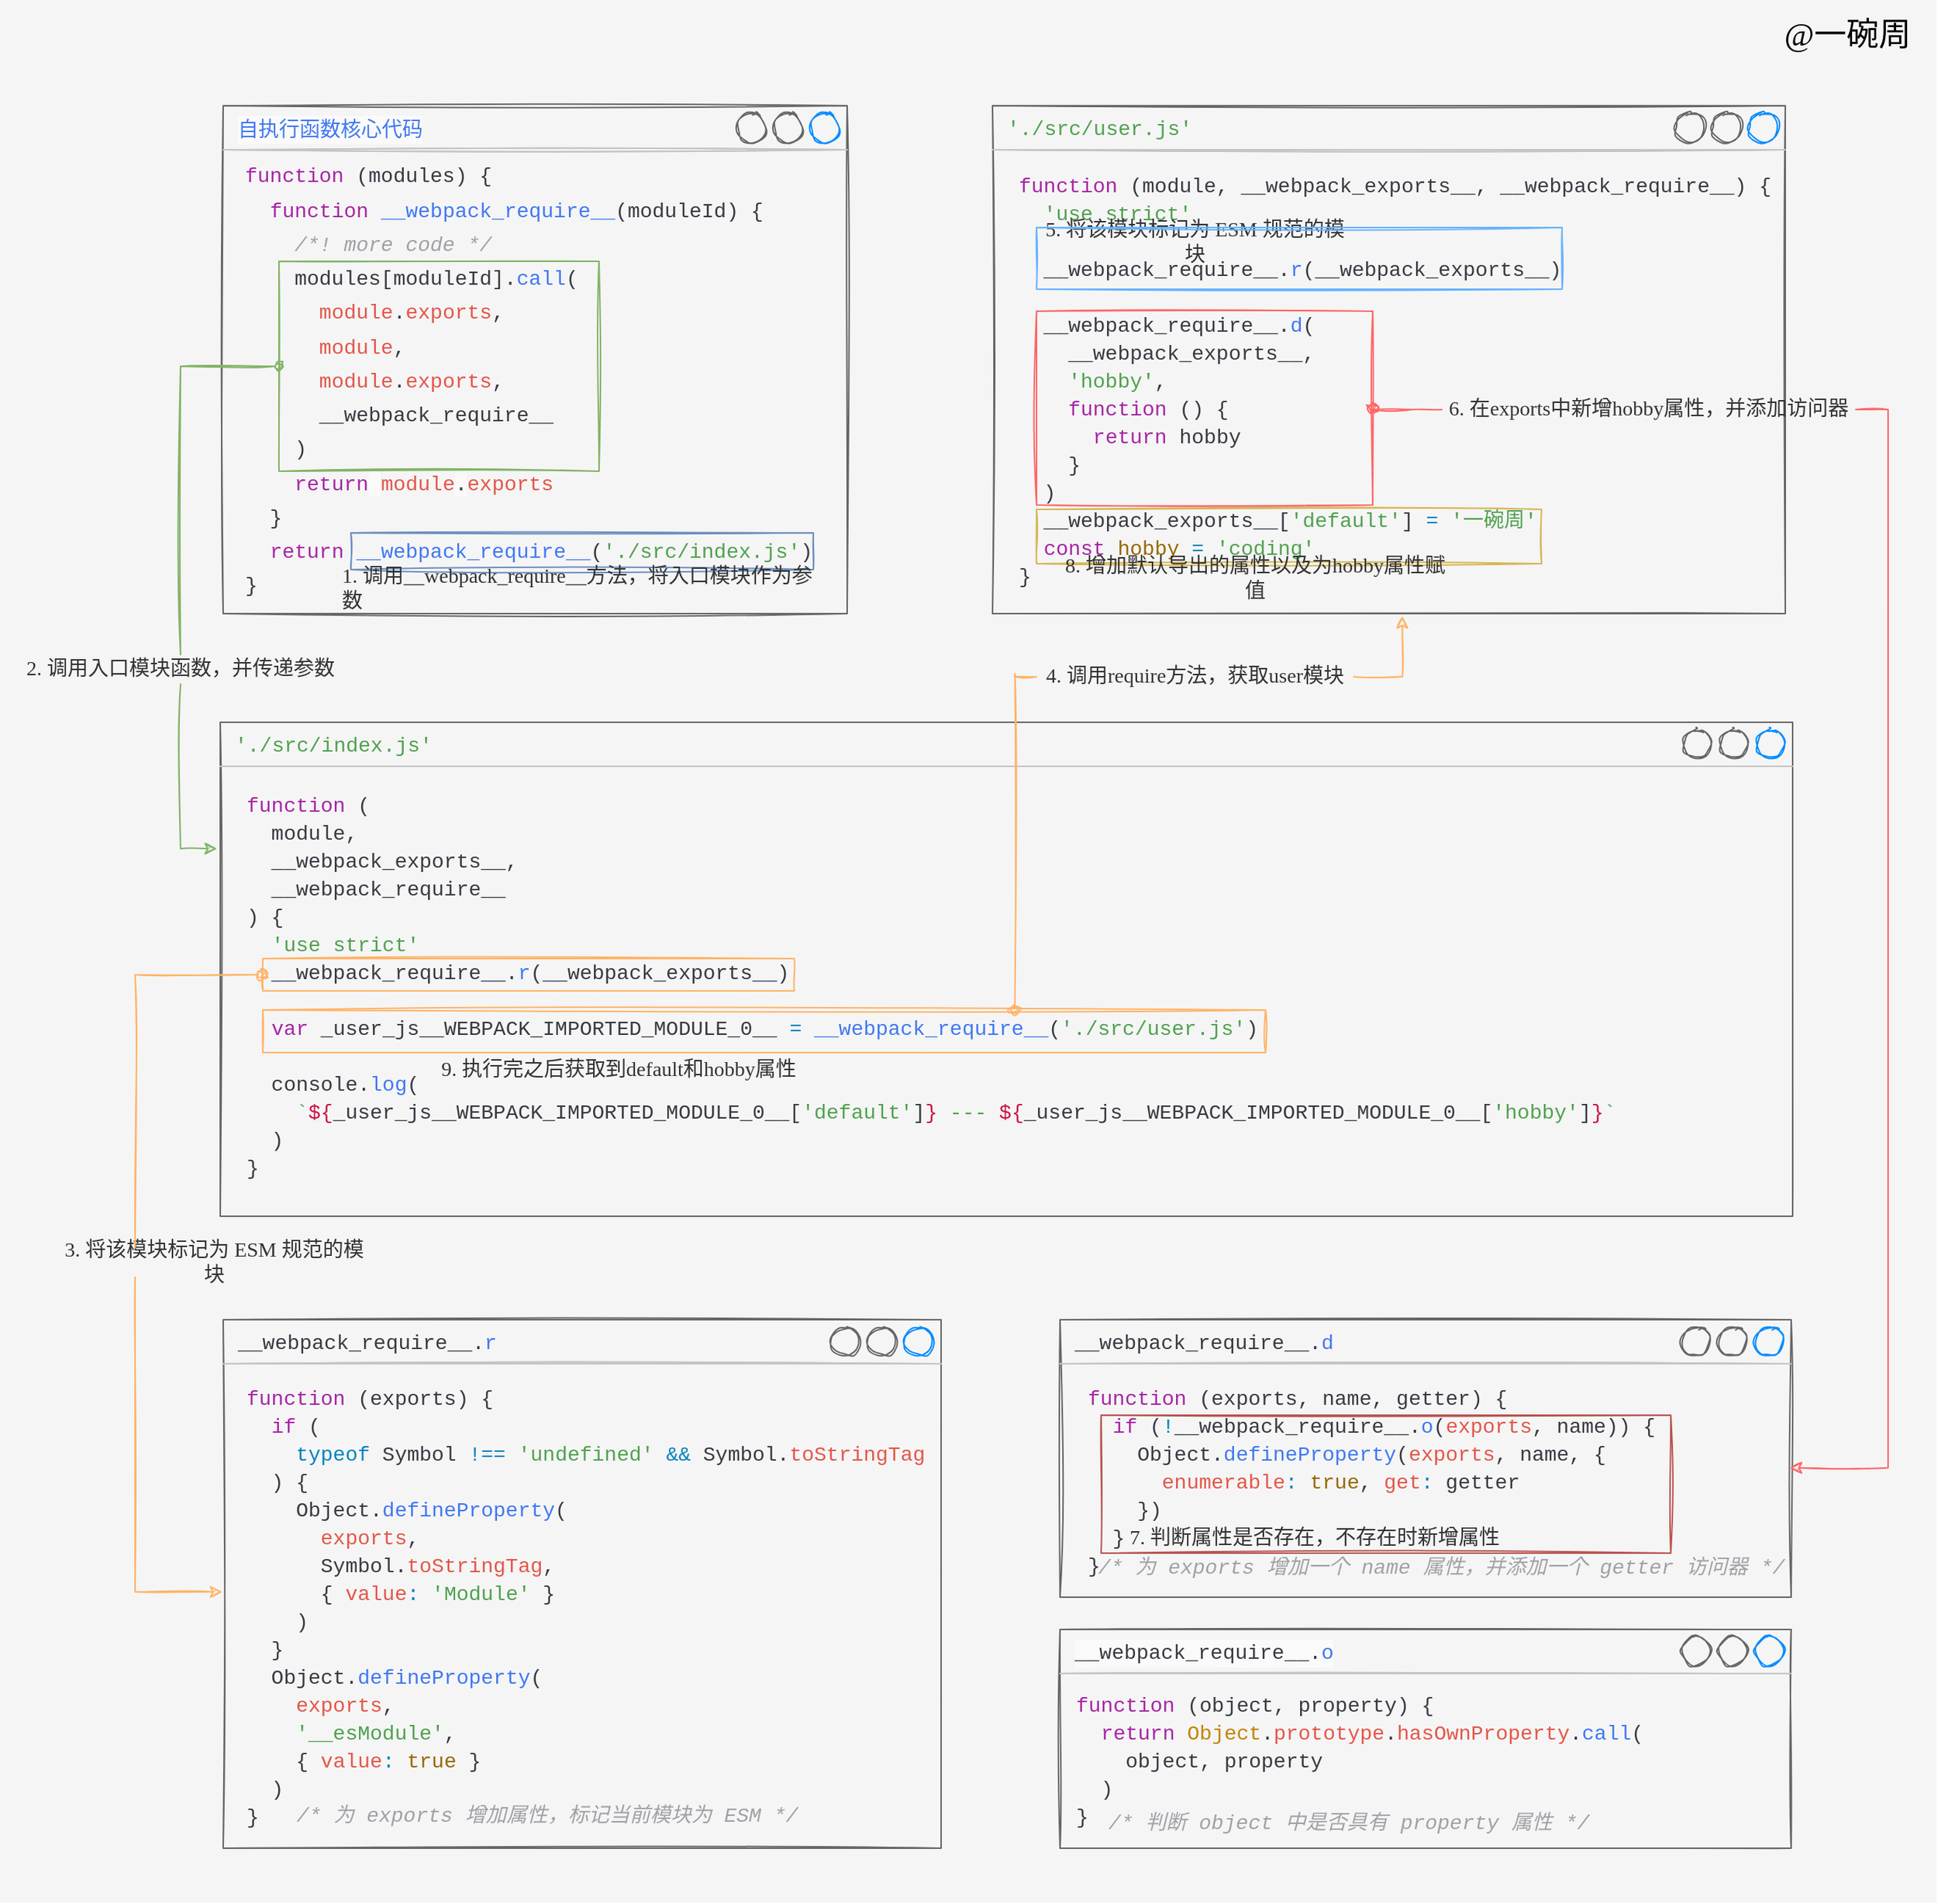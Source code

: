 <mxfile version="13.6.2" type="device"><diagram id="C5RBs43oDa-KdzZeNtuy" name="Page-1"><mxGraphModel dx="3626" dy="1793" grid="0" gridSize="10" guides="1" tooltips="1" connect="1" arrows="1" fold="1" page="0" pageScale="1" pageWidth="827" pageHeight="1169" math="0" shadow="0" extFonts="ZCOOL KuaiLe^https://fonts.googleapis.com/css?family=ZCOOL+KuaiLe"><root><mxCell id="WIyWlLk6GJQsqaUBKTNV-0"/><mxCell id="WIyWlLk6GJQsqaUBKTNV-1" parent="WIyWlLk6GJQsqaUBKTNV-0"/><mxCell id="X2t2nluB0uNI7FOoM4xy-0" value="" style="rounded=0;whiteSpace=wrap;html=1;sketch=0;fontColor=#333333;fillColor=#f5f5f5;strokeColor=none;" parent="WIyWlLk6GJQsqaUBKTNV-1" vertex="1"><mxGeometry x="-979" y="-325" width="1319" height="1296" as="geometry"/></mxCell><mxCell id="X2t2nluB0uNI7FOoM4xy-1" value="&lt;div style=&quot;color: rgb(56 , 58 , 66) ; background-color: rgb(250 , 250 , 250) ; font-size: 14px ; line-height: 19px&quot;&gt;&lt;span style=&quot;color: rgb(64 , 120 , 242)&quot;&gt;&lt;font face=&quot;ZCOOL KuaiLe&quot;&gt;自执行函数核心代码&lt;/font&gt;&lt;/span&gt;&lt;/div&gt;" style="strokeWidth=1;shadow=0;dashed=0;align=center;html=1;shape=mxgraph.mockup.containers.window;align=left;verticalAlign=top;spacingLeft=8;strokeColor2=#008cff;strokeColor3=#c4c4c4;mainText=;fontSize=17;labelBackgroundColor=none;fillColor=#f5f5f5;sketch=1;fillStyle=auto;fontColor=#333333;strokeColor=none;" parent="WIyWlLk6GJQsqaUBKTNV-1" vertex="1"><mxGeometry x="-827" y="-253" width="425" height="346" as="geometry"/></mxCell><mxCell id="X2t2nluB0uNI7FOoM4xy-3" value="&lt;div style=&quot;color: rgb(56 , 58 , 66) ; font-family: &amp;#34;fira code&amp;#34; , &amp;#34;consolas&amp;#34; , &amp;#34;courier new&amp;#34; , monospace ; font-size: 14px ; line-height: 166%&quot;&gt;&lt;div&gt;&lt;span style=&quot;color: rgb(166 , 38 , 164)&quot;&gt;function&lt;/span&gt; (modules) {&lt;/div&gt;&lt;div&gt;&amp;nbsp; &lt;span style=&quot;color: #a626a4&quot;&gt;function&lt;/span&gt; &lt;span style=&quot;color: #4078f2&quot;&gt;__webpack_require__&lt;/span&gt;(moduleId) {&lt;/div&gt;&lt;div&gt;&amp;nbsp; &amp;nbsp;&amp;nbsp;&lt;span style=&quot;color: rgb(160 , 161 , 167) ; font-style: italic&quot;&gt;/*! more code */&lt;/span&gt;&lt;span&gt;&amp;nbsp;&lt;/span&gt;&lt;/div&gt;&lt;div&gt;&amp;nbsp; &amp;nbsp; modules[moduleId].&lt;span style=&quot;color: #4078f2&quot;&gt;call&lt;/span&gt;(&lt;/div&gt;&lt;div&gt;&amp;nbsp; &amp;nbsp; &amp;nbsp; &lt;span style=&quot;color: #e45649&quot;&gt;module&lt;/span&gt;.&lt;span style=&quot;color: #e45649&quot;&gt;exports&lt;/span&gt;,&lt;/div&gt;&lt;div&gt;&amp;nbsp; &amp;nbsp; &amp;nbsp; &lt;span style=&quot;color: #e45649&quot;&gt;module&lt;/span&gt;,&lt;/div&gt;&lt;div&gt;&amp;nbsp; &amp;nbsp; &amp;nbsp; &lt;span style=&quot;color: #e45649&quot;&gt;module&lt;/span&gt;.&lt;span style=&quot;color: #e45649&quot;&gt;exports&lt;/span&gt;,&lt;/div&gt;&lt;div&gt;&amp;nbsp; &amp;nbsp; &amp;nbsp; __webpack_require__&lt;/div&gt;&lt;div&gt;&amp;nbsp; &amp;nbsp; )&lt;/div&gt;&amp;nbsp; &amp;nbsp;&amp;nbsp;&lt;span style=&quot;font-family: &amp;#34;fira code&amp;#34; , &amp;#34;consolas&amp;#34; , &amp;#34;courier new&amp;#34; , monospace ; color: rgb(166 , 38 , 164)&quot;&gt;return&lt;/span&gt;&lt;span style=&quot;background-color: rgb(250 , 250 , 250) ; font-family: &amp;#34;fira code&amp;#34; , &amp;#34;consolas&amp;#34; , &amp;#34;courier new&amp;#34; , monospace&quot;&gt; &lt;/span&gt;&lt;span style=&quot;font-family: &amp;#34;fira code&amp;#34; , &amp;#34;consolas&amp;#34; , &amp;#34;courier new&amp;#34; , monospace ; color: rgb(228 , 86 , 73)&quot;&gt;module&lt;/span&gt;&lt;span style=&quot;background-color: rgb(250 , 250 , 250) ; font-family: &amp;#34;fira code&amp;#34; , &amp;#34;consolas&amp;#34; , &amp;#34;courier new&amp;#34; , monospace&quot;&gt;.&lt;/span&gt;&lt;span style=&quot;font-family: &amp;#34;fira code&amp;#34; , &amp;#34;consolas&amp;#34; , &amp;#34;courier new&amp;#34; , monospace ; color: rgb(228 , 86 , 73)&quot;&gt;exports&lt;/span&gt;&lt;div&gt;&amp;nbsp; }&lt;/div&gt;&lt;div&gt;&amp;nbsp; &lt;span style=&quot;color: #a626a4&quot;&gt;return&lt;/span&gt; &lt;span style=&quot;color: #4078f2&quot;&gt;__webpack_require__&lt;/span&gt;(&lt;span style=&quot;color: #50a14f&quot;&gt;'./src/index.js'&lt;/span&gt;)&lt;/div&gt;&lt;div&gt;}&lt;/div&gt;&lt;/div&gt;" style="text;html=1;strokeColor=none;fillColor=none;align=left;verticalAlign=middle;whiteSpace=wrap;rounded=0;sketch=1;" parent="WIyWlLk6GJQsqaUBKTNV-1" vertex="1"><mxGeometry x="-814" y="-216" width="402" height="301.5" as="geometry"/></mxCell><mxCell id="X2t2nluB0uNI7FOoM4xy-9" value="&lt;div style=&quot;font-family: &amp;#34;fira code&amp;#34; , &amp;#34;consolas&amp;#34; , &amp;#34;courier new&amp;#34; , monospace ; font-size: 14px ; line-height: 19px&quot;&gt;&lt;div style=&quot;font-family: &amp;#34;fira code&amp;#34; , &amp;#34;consolas&amp;#34; , &amp;#34;courier new&amp;#34; , monospace ; line-height: 19px&quot;&gt;&lt;div style=&quot;color: rgb(56 , 58 , 66) ; font-family: &amp;#34;fira code&amp;#34; , &amp;#34;consolas&amp;#34; , &amp;#34;courier new&amp;#34; , monospace ; line-height: 19px&quot;&gt;&lt;span style=&quot;color: rgb(80 , 161 , 79)&quot;&gt;'./src/index.js'&lt;/span&gt;&lt;/div&gt;&lt;/div&gt;&lt;/div&gt;" style="strokeWidth=1;shadow=0;dashed=0;align=center;html=1;shape=mxgraph.mockup.containers.window;align=left;verticalAlign=top;spacingLeft=8;strokeColor2=#008cff;strokeColor3=#c4c4c4;mainText=;fontSize=17;labelBackgroundColor=none;fillColor=#f5f5f5;sketch=1;fillStyle=auto;fontColor=#333333;strokeColor=none;container=0;" parent="WIyWlLk6GJQsqaUBKTNV-1" vertex="1"><mxGeometry x="-829" y="167" width="1071" height="336.5" as="geometry"/></mxCell><mxCell id="X2t2nluB0uNI7FOoM4xy-10" value="&lt;div style=&quot;color: rgb(56 , 58 , 66) ; font-family: &amp;#34;fira code&amp;#34; , &amp;#34;consolas&amp;#34; , &amp;#34;courier new&amp;#34; , monospace ; font-weight: normal ; font-size: 14px ; line-height: 19px&quot;&gt;&lt;div style=&quot;font-family: &amp;#34;fira code&amp;#34; , &amp;#34;consolas&amp;#34; , &amp;#34;courier new&amp;#34; , monospace ; line-height: 19px&quot;&gt;&lt;div style=&quot;font-family: &amp;#34;fira code&amp;#34; , &amp;#34;consolas&amp;#34; , &amp;#34;courier new&amp;#34; , monospace ; line-height: 170%&quot;&gt;&lt;div style=&quot;font-family: &amp;#34;fira code&amp;#34; , &amp;#34;consolas&amp;#34; , &amp;#34;courier new&amp;#34; , monospace ; line-height: 19px&quot;&gt;&lt;div style=&quot;font-family: &amp;#34;fira code&amp;#34; , &amp;#34;consolas&amp;#34; , &amp;#34;courier new&amp;#34; , monospace ; line-height: 19px&quot;&gt;&lt;div&gt;&lt;span style=&quot;color: rgb(166 , 38 , 164)&quot;&gt;function&lt;/span&gt; (&lt;/div&gt;&lt;div&gt;&amp;nbsp; module,&lt;/div&gt;&lt;div&gt;&amp;nbsp; __webpack_exports__,&lt;/div&gt;&lt;div&gt;&amp;nbsp; __webpack_require__&lt;/div&gt;&lt;div&gt;) {&lt;/div&gt;&lt;div&gt;&amp;nbsp; &lt;span style=&quot;color: #50a14f&quot;&gt;'use strict'&lt;/span&gt;&lt;/div&gt;&lt;div&gt;&amp;nbsp; __webpack_require__.&lt;span style=&quot;color: #4078f2&quot;&gt;r&lt;/span&gt;(__webpack_exports__)&lt;/div&gt;&lt;div&gt;&lt;br&gt;&lt;/div&gt;&lt;div&gt;&amp;nbsp; &lt;span style=&quot;color: #a626a4&quot;&gt;var&lt;/span&gt; _user_js__WEBPACK_IMPORTED_MODULE_0__ &lt;span style=&quot;color: #0184bc&quot;&gt;=&lt;/span&gt;&amp;nbsp;&lt;span style=&quot;color: rgb(64 , 120 , 242)&quot;&gt;__webpack_require__&lt;/span&gt;(&lt;span style=&quot;color: rgb(80 , 161 , 79)&quot;&gt;'./src/user.js'&lt;/span&gt;)&lt;/div&gt;&lt;br&gt;&lt;div&gt;&amp;nbsp; console.&lt;span style=&quot;color: #4078f2&quot;&gt;log&lt;/span&gt;(&lt;/div&gt;&lt;div&gt;&amp;nbsp; &amp;nbsp; &lt;span style=&quot;color: #50a14f&quot;&gt;`&lt;/span&gt;&lt;span style=&quot;color: #ca1243&quot;&gt;${&lt;/span&gt;_user_js__WEBPACK_IMPORTED_MODULE_0__[&lt;span style=&quot;color: #50a14f&quot;&gt;'default'&lt;/span&gt;]&lt;span style=&quot;color: #ca1243&quot;&gt;}&lt;/span&gt;&lt;span style=&quot;color: #50a14f&quot;&gt; --- &lt;/span&gt;&lt;span style=&quot;color: #ca1243&quot;&gt;${&lt;/span&gt;_user_js__WEBPACK_IMPORTED_MODULE_0__[&lt;span style=&quot;color: #50a14f&quot;&gt;'hobby'&lt;/span&gt;]&lt;span style=&quot;color: #ca1243&quot;&gt;}&lt;/span&gt;&lt;span style=&quot;color: #50a14f&quot;&gt;`&lt;/span&gt;&lt;/div&gt;&lt;div&gt;&amp;nbsp; )&lt;/div&gt;&lt;div&gt;}&lt;/div&gt;&lt;/div&gt;&lt;/div&gt;&lt;/div&gt;&lt;/div&gt;&lt;/div&gt;" style="text;whiteSpace=wrap;html=1;container=0;" parent="WIyWlLk6GJQsqaUBKTNV-1" vertex="1"><mxGeometry x="-813" y="208" width="1036" height="288.5" as="geometry"/></mxCell><mxCell id="X2t2nluB0uNI7FOoM4xy-11" value="&lt;div style=&quot;font-family: &amp;#34;fira code&amp;#34; , &amp;#34;consolas&amp;#34; , &amp;#34;courier new&amp;#34; , monospace ; font-size: 14px ; line-height: 19px&quot;&gt;&lt;div style=&quot;font-family: &amp;#34;fira code&amp;#34; , &amp;#34;consolas&amp;#34; , &amp;#34;courier new&amp;#34; , monospace ; line-height: 19px&quot;&gt;&lt;div style=&quot;color: rgb(56 , 58 , 66) ; font-family: &amp;#34;fira code&amp;#34; , &amp;#34;consolas&amp;#34; , &amp;#34;courier new&amp;#34; , monospace ; line-height: 19px&quot;&gt;&lt;div style=&quot;font-family: &amp;#34;fira code&amp;#34; , &amp;#34;consolas&amp;#34; , &amp;#34;courier new&amp;#34; , monospace ; line-height: 19px&quot;&gt;&lt;span style=&quot;color: rgb(80 , 161 , 79)&quot;&gt;'./src/user.js'&lt;/span&gt;&lt;/div&gt;&lt;/div&gt;&lt;/div&gt;&lt;/div&gt;" style="strokeWidth=1;shadow=0;dashed=0;align=center;html=1;shape=mxgraph.mockup.containers.window;align=left;verticalAlign=top;spacingLeft=8;strokeColor2=#008cff;strokeColor3=#c4c4c4;mainText=;fontSize=17;labelBackgroundColor=none;fillColor=#f5f5f5;sketch=1;fillStyle=auto;fontColor=#333333;strokeColor=none;container=0;" parent="WIyWlLk6GJQsqaUBKTNV-1" vertex="1"><mxGeometry x="-303" y="-253" width="540" height="346" as="geometry"/></mxCell><mxCell id="X2t2nluB0uNI7FOoM4xy-12" value="&lt;div style=&quot;color: rgb(56 , 58 , 66) ; font-family: &amp;#34;fira code&amp;#34; , &amp;#34;consolas&amp;#34; , &amp;#34;courier new&amp;#34; , monospace ; font-weight: normal ; font-size: 14px ; line-height: 19px&quot;&gt;&lt;div style=&quot;font-family: &amp;#34;fira code&amp;#34; , &amp;#34;consolas&amp;#34; , &amp;#34;courier new&amp;#34; , monospace ; line-height: 19px&quot;&gt;&lt;div style=&quot;font-family: &amp;#34;fira code&amp;#34; , &amp;#34;consolas&amp;#34; , &amp;#34;courier new&amp;#34; , monospace ; line-height: 170%&quot;&gt;&lt;div style=&quot;font-family: &amp;#34;fira code&amp;#34; , &amp;#34;consolas&amp;#34; , &amp;#34;courier new&amp;#34; , monospace ; line-height: 160%&quot;&gt;&lt;div style=&quot;font-family: &amp;#34;fira code&amp;#34; , &amp;#34;consolas&amp;#34; , &amp;#34;courier new&amp;#34; , monospace ; line-height: 19px&quot;&gt;&lt;div style=&quot;font-family: &amp;#34;fira code&amp;#34; , &amp;#34;consolas&amp;#34; , &amp;#34;courier new&amp;#34; , monospace ; line-height: 19px&quot;&gt;&lt;div&gt;&lt;span style=&quot;color: rgb(166 , 38 , 164)&quot;&gt;function&lt;/span&gt; (module, __webpack_exports__, __webpack_require__) {&lt;/div&gt;&lt;div&gt;&amp;nbsp; &lt;span style=&quot;color: #50a14f&quot;&gt;'use strict'&lt;/span&gt;&lt;/div&gt;&lt;div&gt;&lt;span style=&quot;color: #50a14f&quot;&gt;&lt;br&gt;&lt;/span&gt;&lt;/div&gt;&lt;div&gt;&amp;nbsp; __webpack_require__.&lt;span style=&quot;color: #4078f2&quot;&gt;r&lt;/span&gt;(__webpack_exports__)&lt;/div&gt;&lt;div&gt;&lt;br&gt;&lt;/div&gt;&lt;div&gt;&amp;nbsp; __webpack_require__.&lt;span style=&quot;color: #4078f2&quot;&gt;d&lt;/span&gt;(&lt;/div&gt;&lt;div&gt;&amp;nbsp; &amp;nbsp; __webpack_exports__,&amp;nbsp;&lt;/div&gt;&lt;div&gt;&lt;span style=&quot;color: #50a14f&quot;&gt;&amp;nbsp; &amp;nbsp; 'hobby'&lt;/span&gt;,&amp;nbsp;&lt;/div&gt;&lt;div&gt;&lt;span style=&quot;color: #a626a4&quot;&gt;&amp;nbsp; &amp;nbsp; function&lt;/span&gt; () {&lt;/div&gt;&lt;div&gt;&amp;nbsp; &amp;nbsp; &amp;nbsp;&amp;nbsp;&lt;span style=&quot;color: #a626a4&quot;&gt;return&lt;/span&gt; hobby&lt;/div&gt;&lt;div&gt;&amp;nbsp; &amp;nbsp; }&lt;/div&gt;&lt;div&gt;&amp;nbsp; )&lt;/div&gt;&lt;div&gt;&amp;nbsp; __webpack_exports__[&lt;span style=&quot;color: #50a14f&quot;&gt;'default'&lt;/span&gt;] &lt;span style=&quot;color: #0184bc&quot;&gt;=&lt;/span&gt; &lt;span style=&quot;color: #50a14f&quot;&gt;'一碗周'&lt;/span&gt;&lt;/div&gt;&lt;div&gt;&amp;nbsp; &lt;span style=&quot;color: #a626a4&quot;&gt;const&lt;/span&gt; &lt;span style=&quot;color: #986801&quot;&gt;hobby&lt;/span&gt; &lt;span style=&quot;color: #0184bc&quot;&gt;=&lt;/span&gt; &lt;span style=&quot;color: #50a14f&quot;&gt;'coding'&lt;/span&gt;&lt;/div&gt;&lt;div&gt;}&lt;/div&gt;&lt;/div&gt;&lt;/div&gt;&lt;/div&gt;&lt;/div&gt;&lt;/div&gt;&lt;/div&gt;" style="text;whiteSpace=wrap;html=1;container=0;" parent="WIyWlLk6GJQsqaUBKTNV-1" vertex="1"><mxGeometry x="-287" y="-214" width="529" height="300" as="geometry"/></mxCell><mxCell id="X2t2nluB0uNI7FOoM4xy-13" value="&lt;font style=&quot;font-size: 22px&quot; face=&quot;ZCOOL KuaiLe&quot;&gt;@一碗周&lt;/font&gt;" style="text;html=1;strokeColor=none;fillColor=none;align=center;verticalAlign=middle;whiteSpace=wrap;rounded=0;sketch=0;" parent="WIyWlLk6GJQsqaUBKTNV-1" vertex="1"><mxGeometry x="219" y="-320" width="121" height="38" as="geometry"/></mxCell><mxCell id="X2t2nluB0uNI7FOoM4xy-32" value="&lt;div style=&quot;color: rgb(56 , 58 , 66) ; font-family: &amp;#34;fira code&amp;#34; , &amp;#34;consolas&amp;#34; , &amp;#34;courier new&amp;#34; , monospace ; font-size: 14px ; line-height: 19px&quot;&gt;&lt;div style=&quot;font-family: &amp;#34;fira code&amp;#34; , &amp;#34;consolas&amp;#34; , &amp;#34;courier new&amp;#34; , monospace ; line-height: 19px&quot;&gt;__webpack_require__.&lt;span style=&quot;color: rgb(64 , 120 , 242)&quot;&gt;d&lt;/span&gt;&lt;/div&gt;&lt;/div&gt;" style="strokeWidth=1;shadow=0;dashed=0;align=center;html=1;shape=mxgraph.mockup.containers.window;align=left;verticalAlign=top;spacingLeft=8;strokeColor2=#008cff;strokeColor3=#c4c4c4;mainText=;fontSize=17;labelBackgroundColor=none;fillColor=#f5f5f5;sketch=1;fillStyle=auto;fontColor=#333333;strokeColor=none;container=0;" parent="WIyWlLk6GJQsqaUBKTNV-1" vertex="1"><mxGeometry x="-257" y="574" width="498" height="189" as="geometry"/></mxCell><mxCell id="X2t2nluB0uNI7FOoM4xy-33" value="&lt;div style=&quot;color: rgb(56 , 58 , 66) ; font-family: &amp;#34;fira code&amp;#34; , &amp;#34;consolas&amp;#34; , &amp;#34;courier new&amp;#34; , monospace ; font-weight: normal ; font-size: 14px ; line-height: 19px&quot;&gt;&lt;div&gt;&lt;span style=&quot;color: rgb(166 , 38 , 164)&quot;&gt;function&lt;/span&gt;&lt;span style=&quot;color: rgb(56 , 58 , 66)&quot;&gt; (exports, name, getter) {&lt;/span&gt;&lt;/div&gt;&lt;div&gt;&lt;span style=&quot;color: #383a42&quot;&gt;&amp;nbsp; &lt;/span&gt;&lt;span style=&quot;color: #a626a4&quot;&gt;if&lt;/span&gt;&lt;span style=&quot;color: #383a42&quot;&gt; (&lt;/span&gt;&lt;span style=&quot;color: #0184bc&quot;&gt;!&lt;/span&gt;&lt;span style=&quot;color: #383a42&quot;&gt;__webpack_require__.&lt;/span&gt;&lt;span style=&quot;color: #4078f2&quot;&gt;o&lt;/span&gt;&lt;span style=&quot;color: #383a42&quot;&gt;(&lt;/span&gt;&lt;span style=&quot;color: #e45649&quot;&gt;exports&lt;/span&gt;&lt;span style=&quot;color: #383a42&quot;&gt;, name)) {&lt;/span&gt;&lt;/div&gt;&lt;div&gt;&lt;span style=&quot;color: #383a42&quot;&gt;&amp;nbsp; &amp;nbsp; Object.&lt;/span&gt;&lt;span style=&quot;color: #4078f2&quot;&gt;defineProperty&lt;/span&gt;&lt;span style=&quot;color: #383a42&quot;&gt;(&lt;/span&gt;&lt;span style=&quot;color: #e45649&quot;&gt;exports&lt;/span&gt;&lt;span style=&quot;color: #383a42&quot;&gt;, name, {&amp;nbsp;&lt;/span&gt;&lt;/div&gt;&lt;div&gt;&lt;span style=&quot;color: #e45649&quot;&gt;&amp;nbsp; &amp;nbsp; &amp;nbsp; enumerable&lt;/span&gt;&lt;span style=&quot;color: #0184bc&quot;&gt;:&lt;/span&gt;&lt;span style=&quot;color: #383a42&quot;&gt; &lt;/span&gt;&lt;span style=&quot;color: #986801&quot;&gt;true&lt;/span&gt;&lt;span style=&quot;color: #383a42&quot;&gt;, &lt;/span&gt;&lt;span style=&quot;color: #e45649&quot;&gt;get&lt;/span&gt;&lt;span style=&quot;color: #0184bc&quot;&gt;:&lt;/span&gt;&lt;span style=&quot;color: #383a42&quot;&gt; getter&amp;nbsp;&lt;/span&gt;&lt;/div&gt;&lt;div&gt;&lt;span style=&quot;color: #383a42&quot;&gt;&amp;nbsp; &amp;nbsp; })&lt;/span&gt;&lt;/div&gt;&lt;div&gt;&lt;span style=&quot;color: #383a42&quot;&gt;&amp;nbsp; }&lt;/span&gt;&lt;/div&gt;&lt;div&gt;&lt;span style=&quot;color: rgb(56 , 58 , 66)&quot;&gt;}&lt;/span&gt;&lt;/div&gt;&lt;/div&gt;" style="text;whiteSpace=wrap;html=1;container=0;" parent="WIyWlLk6GJQsqaUBKTNV-1" vertex="1"><mxGeometry x="-240.49" y="612" width="403.49" height="117" as="geometry"/></mxCell><mxCell id="X2t2nluB0uNI7FOoM4xy-34" value="&lt;div style=&quot;color: rgb(56 , 58 , 66) ; font-family: &amp;#34;fira code&amp;#34; , &amp;#34;consolas&amp;#34; , &amp;#34;courier new&amp;#34; , monospace ; font-weight: normal ; font-size: 14px ; line-height: 19px&quot;&gt;&lt;div&gt;&lt;span style=&quot;color: rgb(160 , 161 , 167) ; font-style: italic&quot;&gt;/* 为 exports 增加一个 name 属性，并添加一个 getter 访问器 */&lt;/span&gt;&lt;/div&gt;&lt;/div&gt;" style="text;whiteSpace=wrap;html=1;container=0;" parent="WIyWlLk6GJQsqaUBKTNV-1" vertex="1"><mxGeometry x="-233" y="727" width="488" height="33" as="geometry"/></mxCell><mxCell id="X2t2nluB0uNI7FOoM4xy-35" value="&lt;div style=&quot;background-color: rgb(250 , 250 , 250) ; font-family: &amp;#34;fira code&amp;#34; , &amp;#34;consolas&amp;#34; , &amp;#34;courier new&amp;#34; , monospace ; font-size: 14px ; line-height: 19px&quot;&gt;&lt;div style=&quot;font-family: &amp;#34;fira code&amp;#34; , &amp;#34;consolas&amp;#34; , &amp;#34;courier new&amp;#34; , monospace ; line-height: 19px&quot;&gt;&lt;font color=&quot;#383a42&quot;&gt;__webpack_require__.&lt;/font&gt;&lt;font color=&quot;#4078f2&quot;&gt;o&lt;/font&gt;&lt;/div&gt;&lt;/div&gt;" style="strokeWidth=1;shadow=0;dashed=0;align=center;html=1;shape=mxgraph.mockup.containers.window;align=left;verticalAlign=top;spacingLeft=8;strokeColor2=#008cff;strokeColor3=#c4c4c4;mainText=;fontSize=17;labelBackgroundColor=none;fillColor=#f5f5f5;sketch=1;fillStyle=auto;fontColor=#333333;strokeColor=none;container=0;" parent="WIyWlLk6GJQsqaUBKTNV-1" vertex="1"><mxGeometry x="-257" y="785" width="498" height="149" as="geometry"/></mxCell><mxCell id="X2t2nluB0uNI7FOoM4xy-36" value="&lt;div style=&quot;color: rgb(56 , 58 , 66) ; font-family: &amp;#34;fira code&amp;#34; , &amp;#34;consolas&amp;#34; , &amp;#34;courier new&amp;#34; , monospace ; font-weight: normal ; font-size: 14px ; line-height: 19px&quot;&gt;&lt;div style=&quot;font-family: &amp;#34;fira code&amp;#34; , &amp;#34;consolas&amp;#34; , &amp;#34;courier new&amp;#34; , monospace ; line-height: 19px&quot;&gt;&lt;div&gt;&lt;span style=&quot;color: rgb(166 , 38 , 164)&quot;&gt;function&lt;/span&gt; (object, property) {&lt;/div&gt;&lt;div&gt;&amp;nbsp; &lt;span style=&quot;color: #a626a4&quot;&gt;return&lt;/span&gt; &lt;span style=&quot;color: #c18401&quot;&gt;Object&lt;/span&gt;.&lt;span style=&quot;color: #e45649&quot;&gt;prototype&lt;/span&gt;.&lt;span style=&quot;color: #e45649&quot;&gt;hasOwnProperty&lt;/span&gt;.&lt;span style=&quot;color: #4078f2&quot;&gt;call&lt;/span&gt;(&lt;/div&gt;&lt;div&gt;&amp;nbsp; &amp;nbsp; object, property&lt;/div&gt;&lt;div&gt;&amp;nbsp; )&lt;/div&gt;&lt;div&gt;}&lt;/div&gt;&lt;/div&gt;&lt;/div&gt;" style="text;whiteSpace=wrap;html=1;container=0;" parent="WIyWlLk6GJQsqaUBKTNV-1" vertex="1"><mxGeometry x="-248" y="821" width="397" height="69" as="geometry"/></mxCell><mxCell id="X2t2nluB0uNI7FOoM4xy-37" value="&lt;div style=&quot;color: rgb(56 , 58 , 66) ; font-family: &amp;#34;fira code&amp;#34; , &amp;#34;consolas&amp;#34; , &amp;#34;courier new&amp;#34; , monospace ; font-weight: normal ; font-size: 14px ; line-height: 19px&quot;&gt;&lt;div&gt;&lt;span style=&quot;color: rgb(160 , 161 , 167) ; font-style: italic&quot;&gt;/* 判断 object 中是否具有 property 属性 */&lt;/span&gt;&lt;/div&gt;&lt;/div&gt;" style="text;whiteSpace=wrap;html=1;container=0;" parent="WIyWlLk6GJQsqaUBKTNV-1" vertex="1"><mxGeometry x="-226" y="901" width="367" height="33" as="geometry"/></mxCell><mxCell id="X2t2nluB0uNI7FOoM4xy-6" value="&lt;div style=&quot;font-family: &amp;#34;fira code&amp;#34; , &amp;#34;consolas&amp;#34; , &amp;#34;courier new&amp;#34; , monospace ; font-size: 14px ; line-height: 19px&quot;&gt;&lt;div style=&quot;font-family: &amp;#34;fira code&amp;#34; , &amp;#34;consolas&amp;#34; , &amp;#34;courier new&amp;#34; , monospace ; line-height: 19px&quot;&gt;&lt;font color=&quot;#383a42&quot;&gt;__webpack_require__.&lt;/font&gt;&lt;font color=&quot;#4078f2&quot;&gt;r&lt;/font&gt;&lt;/div&gt;&lt;/div&gt;" style="strokeWidth=1;shadow=0;dashed=0;align=center;html=1;shape=mxgraph.mockup.containers.window;align=left;verticalAlign=top;spacingLeft=8;strokeColor2=#008cff;strokeColor3=#c4c4c4;mainText=;fontSize=17;labelBackgroundColor=none;fillColor=#f5f5f5;sketch=1;fillStyle=auto;fontColor=#333333;strokeColor=none;container=0;" parent="WIyWlLk6GJQsqaUBKTNV-1" vertex="1"><mxGeometry x="-827" y="574" width="489" height="360" as="geometry"/></mxCell><mxCell id="X2t2nluB0uNI7FOoM4xy-7" value="&lt;div style=&quot;color: rgb(56 , 58 , 66) ; font-family: &amp;#34;fira code&amp;#34; , &amp;#34;consolas&amp;#34; , &amp;#34;courier new&amp;#34; , monospace ; font-weight: normal ; font-size: 14px ; line-height: 19px&quot;&gt;&lt;div&gt;&lt;span style=&quot;color: rgb(166 , 38 , 164)&quot;&gt;function&lt;/span&gt;&amp;nbsp;(exports) {&lt;/div&gt;&lt;div&gt;&amp;nbsp;&amp;nbsp;&lt;span style=&quot;color: rgb(166 , 38 , 164)&quot;&gt;if&lt;/span&gt;&amp;nbsp;(&lt;/div&gt;&lt;div&gt;&lt;span style=&quot;color: rgb(1 , 132 , 188)&quot;&gt;&amp;nbsp; &amp;nbsp; typeof&lt;/span&gt;&amp;nbsp;Symbol&amp;nbsp;&lt;span style=&quot;color: rgb(1 , 132 , 188)&quot;&gt;!==&lt;/span&gt;&amp;nbsp;&lt;span style=&quot;color: rgb(80 , 161 , 79)&quot;&gt;'undefined'&lt;/span&gt;&amp;nbsp;&lt;span style=&quot;color: rgb(1 , 132 , 188)&quot;&gt;&amp;amp;&amp;amp;&lt;/span&gt;&amp;nbsp;Symbol.&lt;span style=&quot;color: rgb(228 , 86 , 73)&quot;&gt;toStringTag&lt;/span&gt;&lt;/div&gt;&lt;div&gt;&amp;nbsp; ) {&lt;/div&gt;&lt;div&gt;&amp;nbsp; &amp;nbsp; Object.&lt;span style=&quot;color: rgb(64 , 120 , 242)&quot;&gt;defineProperty&lt;/span&gt;(&lt;/div&gt;&lt;div&gt;&lt;span style=&quot;color: rgb(228 , 86 , 73)&quot;&gt;&amp;nbsp; &amp;nbsp; &amp;nbsp; exports&lt;/span&gt;,&amp;nbsp;&lt;/div&gt;&lt;div&gt;&amp;nbsp; &amp;nbsp; &amp;nbsp; Symbol.&lt;span style=&quot;color: rgb(228 , 86 , 73)&quot;&gt;toStringTag&lt;/span&gt;,&amp;nbsp;&lt;/div&gt;&lt;div&gt;&amp;nbsp; &amp;nbsp; &amp;nbsp; {&amp;nbsp;&lt;span style=&quot;color: rgb(228 , 86 , 73)&quot;&gt;value&lt;/span&gt;&lt;span style=&quot;color: rgb(1 , 132 , 188)&quot;&gt;:&lt;/span&gt;&amp;nbsp;&lt;span style=&quot;color: rgb(80 , 161 , 79)&quot;&gt;'Module'&lt;/span&gt;&amp;nbsp;}&lt;/div&gt;&lt;div&gt;&amp;nbsp; &amp;nbsp; )&lt;/div&gt;&lt;div&gt;&amp;nbsp; }&lt;/div&gt;&lt;div&gt;&amp;nbsp; Object.&lt;span style=&quot;color: rgb(64 , 120 , 242)&quot;&gt;defineProperty&lt;/span&gt;(&lt;/div&gt;&lt;div&gt;&lt;span style=&quot;color: rgb(228 , 86 , 73)&quot;&gt;&amp;nbsp; &amp;nbsp; exports&lt;/span&gt;,&amp;nbsp;&lt;/div&gt;&lt;div&gt;&lt;span style=&quot;color: rgb(80 , 161 , 79)&quot;&gt;&amp;nbsp; &amp;nbsp; '__esModule'&lt;/span&gt;,&amp;nbsp;&lt;/div&gt;&lt;div&gt;&amp;nbsp; &amp;nbsp; {&amp;nbsp;&lt;span style=&quot;color: rgb(228 , 86 , 73)&quot;&gt;value&lt;/span&gt;&lt;span style=&quot;color: rgb(1 , 132 , 188)&quot;&gt;:&lt;/span&gt;&amp;nbsp;&lt;span style=&quot;color: rgb(152 , 104 , 1)&quot;&gt;true&lt;/span&gt;&amp;nbsp;}&lt;/div&gt;&lt;div&gt;&amp;nbsp; )&lt;/div&gt;&lt;div&gt;}&lt;/div&gt;&lt;/div&gt;" style="text;whiteSpace=wrap;html=1;container=0;" parent="WIyWlLk6GJQsqaUBKTNV-1" vertex="1"><mxGeometry x="-813" y="612" width="472" height="310" as="geometry"/></mxCell><mxCell id="X2t2nluB0uNI7FOoM4xy-8" value="&lt;div style=&quot;color: rgb(56 , 58 , 66) ; font-family: &amp;#34;fira code&amp;#34; , &amp;#34;consolas&amp;#34; , &amp;#34;courier new&amp;#34; , monospace ; font-weight: normal ; font-size: 14px ; line-height: 19px&quot;&gt;&lt;div&gt;&lt;span style=&quot;color: rgb(160 , 161 , 167) ; font-style: italic&quot;&gt;/* 为 exports 增加属性，标记当前模块为 ESM */&lt;/span&gt;&lt;/div&gt;&lt;/div&gt;" style="text;whiteSpace=wrap;html=1;container=0;" parent="WIyWlLk6GJQsqaUBKTNV-1" vertex="1"><mxGeometry x="-779" y="896" width="352" height="33" as="geometry"/></mxCell><mxCell id="Gv26CDCeZj1fzv8MtKUs-2" value="" style="rounded=0;whiteSpace=wrap;html=1;strokeColor=#6c8ebf;fillColor=none;sketch=1;" vertex="1" parent="WIyWlLk6GJQsqaUBKTNV-1"><mxGeometry x="-740" y="38" width="315" height="25" as="geometry"/></mxCell><mxCell id="Gv26CDCeZj1fzv8MtKUs-3" value="&lt;font style=&quot;font-size: 14px&quot; face=&quot;ZCOOL KuaiLe&quot;&gt;1. 调用__webpack_require__方法，将入口模块作为参数&lt;/font&gt;" style="text;html=1;strokeColor=none;fillColor=none;align=left;verticalAlign=middle;whiteSpace=wrap;rounded=0;sketch=1;fontColor=#333333;" vertex="1" parent="WIyWlLk6GJQsqaUBKTNV-1"><mxGeometry x="-748" y="65.5" width="336" height="20" as="geometry"/></mxCell><mxCell id="Gv26CDCeZj1fzv8MtKUs-5" style="edgeStyle=orthogonalEdgeStyle;rounded=0;orthogonalLoop=1;jettySize=auto;html=1;exitX=0.5;exitY=1;exitDx=0;exitDy=0;entryX=-0.002;entryY=0.256;entryDx=0;entryDy=0;entryPerimeter=0;sketch=1;strokeColor=#82B366;" edge="1" parent="WIyWlLk6GJQsqaUBKTNV-1" source="Gv26CDCeZj1fzv8MtKUs-6" target="X2t2nluB0uNI7FOoM4xy-9"><mxGeometry relative="1" as="geometry"><Array as="points"><mxPoint x="-856" y="253"/></Array></mxGeometry></mxCell><mxCell id="Gv26CDCeZj1fzv8MtKUs-4" value="" style="rounded=0;whiteSpace=wrap;html=1;sketch=1;strokeColor=#82b366;fillColor=none;" vertex="1" parent="WIyWlLk6GJQsqaUBKTNV-1"><mxGeometry x="-789" y="-147" width="218" height="143" as="geometry"/></mxCell><mxCell id="Gv26CDCeZj1fzv8MtKUs-6" value="&lt;font style=&quot;font-size: 14px&quot; face=&quot;ZCOOL KuaiLe&quot;&gt;2. 调用入口模块函数，并传递参数&lt;/font&gt;" style="text;html=1;strokeColor=none;fillColor=none;align=center;verticalAlign=middle;whiteSpace=wrap;rounded=0;sketch=1;fontColor=#333333;" vertex="1" parent="WIyWlLk6GJQsqaUBKTNV-1"><mxGeometry x="-964" y="121" width="216" height="20" as="geometry"/></mxCell><mxCell id="Gv26CDCeZj1fzv8MtKUs-7" style="edgeStyle=orthogonalEdgeStyle;rounded=0;orthogonalLoop=1;jettySize=auto;html=1;exitX=0;exitY=0.5;exitDx=0;exitDy=0;sketch=1;strokeColor=#82B366;startArrow=oval;startFill=1;endArrow=none;endFill=0;" edge="1" parent="WIyWlLk6GJQsqaUBKTNV-1" source="Gv26CDCeZj1fzv8MtKUs-4" target="Gv26CDCeZj1fzv8MtKUs-6"><mxGeometry relative="1" as="geometry"><mxPoint x="-789" y="-75.5" as="sourcePoint"/><mxPoint x="-829" y="349.383" as="targetPoint"/><Array as="points"/></mxGeometry></mxCell><mxCell id="Gv26CDCeZj1fzv8MtKUs-9" style="edgeStyle=orthogonalEdgeStyle;rounded=0;sketch=1;orthogonalLoop=1;jettySize=auto;html=1;exitX=0.25;exitY=1;exitDx=0;exitDy=0;entryX=-0.001;entryY=0.515;entryDx=0;entryDy=0;entryPerimeter=0;startArrow=none;startFill=0;strokeColor=#FFB366;" edge="1" parent="WIyWlLk6GJQsqaUBKTNV-1" source="Gv26CDCeZj1fzv8MtKUs-10" target="X2t2nluB0uNI7FOoM4xy-6"><mxGeometry relative="1" as="geometry"><Array as="points"><mxPoint x="-887" y="759"/></Array></mxGeometry></mxCell><mxCell id="Gv26CDCeZj1fzv8MtKUs-8" value="" style="rounded=0;whiteSpace=wrap;html=1;sketch=1;fillColor=none;strokeColor=#FFB366;" vertex="1" parent="WIyWlLk6GJQsqaUBKTNV-1"><mxGeometry x="-800" y="328" width="362" height="22" as="geometry"/></mxCell><mxCell id="Gv26CDCeZj1fzv8MtKUs-10" value="&lt;font style=&quot;font-size: 14px&quot; face=&quot;ZCOOL KuaiLe&quot;&gt;3. 将该模块标记为 ESM 规范的模块&lt;/font&gt;" style="text;html=1;strokeColor=none;fillColor=none;align=center;verticalAlign=middle;whiteSpace=wrap;rounded=0;sketch=1;fontColor=#333333;" vertex="1" parent="WIyWlLk6GJQsqaUBKTNV-1"><mxGeometry x="-941" y="525" width="216" height="20" as="geometry"/></mxCell><mxCell id="Gv26CDCeZj1fzv8MtKUs-11" style="edgeStyle=orthogonalEdgeStyle;rounded=0;sketch=1;orthogonalLoop=1;jettySize=auto;html=1;exitX=0;exitY=0.5;exitDx=0;exitDy=0;entryX=0.25;entryY=0;entryDx=0;entryDy=0;startArrow=oval;startFill=1;strokeColor=#FFB366;endArrow=none;endFill=0;" edge="1" parent="WIyWlLk6GJQsqaUBKTNV-1" source="Gv26CDCeZj1fzv8MtKUs-8" target="Gv26CDCeZj1fzv8MtKUs-10"><mxGeometry relative="1" as="geometry"><mxPoint x="-800" y="339" as="sourcePoint"/><mxPoint x="-827.489" y="759.4" as="targetPoint"/><Array as="points"><mxPoint x="-887" y="339"/></Array></mxGeometry></mxCell><mxCell id="Gv26CDCeZj1fzv8MtKUs-13" style="edgeStyle=orthogonalEdgeStyle;rounded=0;sketch=1;orthogonalLoop=1;jettySize=auto;html=1;exitX=1;exitY=0.5;exitDx=0;exitDy=0;entryX=0.517;entryY=1.005;entryDx=0;entryDy=0;entryPerimeter=0;startArrow=none;startFill=0;strokeColor=#FFB366;" edge="1" parent="WIyWlLk6GJQsqaUBKTNV-1" source="Gv26CDCeZj1fzv8MtKUs-14" target="X2t2nluB0uNI7FOoM4xy-11"><mxGeometry relative="1" as="geometry"><Array as="points"><mxPoint x="-24" y="136"/></Array></mxGeometry></mxCell><mxCell id="Gv26CDCeZj1fzv8MtKUs-12" value="" style="rounded=0;whiteSpace=wrap;html=1;sketch=1;strokeColor=#FFB366;fillColor=none;" vertex="1" parent="WIyWlLk6GJQsqaUBKTNV-1"><mxGeometry x="-800" y="363" width="683" height="29" as="geometry"/></mxCell><mxCell id="Gv26CDCeZj1fzv8MtKUs-14" value="&lt;font style=&quot;font-size: 14px&quot; face=&quot;ZCOOL KuaiLe&quot;&gt;4. 调用require方法，获取user模块&lt;/font&gt;" style="text;html=1;strokeColor=none;fillColor=none;align=center;verticalAlign=middle;whiteSpace=wrap;rounded=0;sketch=1;fontColor=#333333;" vertex="1" parent="WIyWlLk6GJQsqaUBKTNV-1"><mxGeometry x="-273" y="126" width="216" height="20" as="geometry"/></mxCell><mxCell id="Gv26CDCeZj1fzv8MtKUs-15" style="edgeStyle=orthogonalEdgeStyle;rounded=0;sketch=1;orthogonalLoop=1;jettySize=auto;html=1;exitX=0.75;exitY=0;exitDx=0;exitDy=0;entryX=0;entryY=0.5;entryDx=0;entryDy=0;startArrow=oval;startFill=1;strokeColor=#FFB366;endArrow=none;endFill=0;" edge="1" parent="WIyWlLk6GJQsqaUBKTNV-1" source="Gv26CDCeZj1fzv8MtKUs-12" target="Gv26CDCeZj1fzv8MtKUs-14"><mxGeometry relative="1" as="geometry"><mxPoint x="-287.75" y="363" as="sourcePoint"/><mxPoint x="-23.82" y="94.73" as="targetPoint"/><Array as="points"><mxPoint x="-288" y="134"/><mxPoint x="-288" y="134"/><mxPoint x="-288" y="136"/></Array></mxGeometry></mxCell><mxCell id="Gv26CDCeZj1fzv8MtKUs-16" value="&lt;font style=&quot;font-size: 14px&quot; face=&quot;ZCOOL KuaiLe&quot;&gt;5. 将该模块标记为 ESM 规范的模块&lt;/font&gt;" style="text;html=1;strokeColor=none;fillColor=none;align=center;verticalAlign=middle;whiteSpace=wrap;rounded=0;sketch=1;fontColor=#333333;" vertex="1" parent="WIyWlLk6GJQsqaUBKTNV-1"><mxGeometry x="-273" y="-170" width="216" height="20" as="geometry"/></mxCell><mxCell id="Gv26CDCeZj1fzv8MtKUs-17" value="" style="rounded=0;whiteSpace=wrap;html=1;sketch=1;fillColor=none;fontColor=#333333;strokeColor=#66B2FF;" vertex="1" parent="WIyWlLk6GJQsqaUBKTNV-1"><mxGeometry x="-273" y="-170" width="358" height="42" as="geometry"/></mxCell><mxCell id="Gv26CDCeZj1fzv8MtKUs-19" style="edgeStyle=orthogonalEdgeStyle;rounded=0;sketch=1;orthogonalLoop=1;jettySize=auto;html=1;exitX=1;exitY=0.5;exitDx=0;exitDy=0;entryX=0.998;entryY=0.534;entryDx=0;entryDy=0;entryPerimeter=0;startArrow=none;startFill=0;fontColor=#333333;strokeColor=#FF6666;" edge="1" parent="WIyWlLk6GJQsqaUBKTNV-1" source="Gv26CDCeZj1fzv8MtKUs-26" target="X2t2nluB0uNI7FOoM4xy-32"><mxGeometry relative="1" as="geometry"><mxPoint x="268.576" y="-22.624" as="sourcePoint"/><Array as="points"><mxPoint x="307" y="-46"/><mxPoint x="307" y="675"/></Array></mxGeometry></mxCell><mxCell id="Gv26CDCeZj1fzv8MtKUs-18" value="" style="rounded=0;whiteSpace=wrap;html=1;sketch=1;fillColor=none;fontColor=#333333;strokeColor=#FF6666;" vertex="1" parent="WIyWlLk6GJQsqaUBKTNV-1"><mxGeometry x="-273" y="-113" width="229" height="132" as="geometry"/></mxCell><mxCell id="Gv26CDCeZj1fzv8MtKUs-21" style="edgeStyle=orthogonalEdgeStyle;rounded=0;sketch=1;orthogonalLoop=1;jettySize=auto;html=1;exitX=1;exitY=0.5;exitDx=0;exitDy=0;startArrow=oval;startFill=1;fontColor=#333333;strokeColor=#FF6666;entryX=0;entryY=0.5;entryDx=0;entryDy=0;endArrow=none;endFill=0;" edge="1" parent="WIyWlLk6GJQsqaUBKTNV-1" source="Gv26CDCeZj1fzv8MtKUs-18"><mxGeometry relative="1" as="geometry"><mxPoint x="-44" y="-46" as="sourcePoint"/><mxPoint x="3" y="-46" as="targetPoint"/><Array as="points"><mxPoint x="-17" y="-46"/><mxPoint x="-17" y="-46"/></Array></mxGeometry></mxCell><mxCell id="Gv26CDCeZj1fzv8MtKUs-24" value="&lt;font style=&quot;font-size: 14px&quot; face=&quot;ZCOOL KuaiLe&quot;&gt;7. 判断属性是否存在，不存在时新增属性&lt;/font&gt;" style="text;html=1;strokeColor=none;fillColor=none;align=center;verticalAlign=middle;whiteSpace=wrap;rounded=0;sketch=1;fontColor=#333333;" vertex="1" parent="WIyWlLk6GJQsqaUBKTNV-1"><mxGeometry x="-211" y="713" width="255" height="20" as="geometry"/></mxCell><mxCell id="Gv26CDCeZj1fzv8MtKUs-25" value="" style="rounded=0;whiteSpace=wrap;html=1;sketch=1;strokeColor=#b85450;fillColor=none;" vertex="1" parent="WIyWlLk6GJQsqaUBKTNV-1"><mxGeometry x="-229" y="639" width="388" height="94" as="geometry"/></mxCell><mxCell id="Gv26CDCeZj1fzv8MtKUs-26" value="&lt;font style=&quot;font-size: 14px&quot; face=&quot;ZCOOL KuaiLe&quot;&gt;6. 在exports中新增hobby属性，并添加访问器&lt;/font&gt;" style="text;html=1;strokeColor=none;fillColor=none;align=center;verticalAlign=middle;whiteSpace=wrap;rounded=0;sketch=1;fontColor=#333333;" vertex="1" parent="WIyWlLk6GJQsqaUBKTNV-1"><mxGeometry x="3" y="-56" width="282" height="20" as="geometry"/></mxCell><mxCell id="Gv26CDCeZj1fzv8MtKUs-27" value="" style="rounded=0;whiteSpace=wrap;html=1;sketch=1;strokeColor=#d6b656;fillColor=none;" vertex="1" parent="WIyWlLk6GJQsqaUBKTNV-1"><mxGeometry x="-273" y="22" width="344" height="37" as="geometry"/></mxCell><mxCell id="Gv26CDCeZj1fzv8MtKUs-28" value="&lt;font face=&quot;ZCOOL KuaiLe&quot;&gt;&lt;span style=&quot;font-size: 14px&quot;&gt;8. 增加默认导出的属性以及为hobby属性赋值&lt;/span&gt;&lt;/font&gt;" style="text;html=1;strokeColor=none;fillColor=none;align=center;verticalAlign=middle;whiteSpace=wrap;rounded=0;sketch=1;fontColor=#333333;" vertex="1" parent="WIyWlLk6GJQsqaUBKTNV-1"><mxGeometry x="-257" y="59" width="266" height="20" as="geometry"/></mxCell><mxCell id="Gv26CDCeZj1fzv8MtKUs-30" value="&lt;font style=&quot;font-size: 14px&quot; face=&quot;ZCOOL KuaiLe&quot;&gt;9. 执行完之后获取到default和hobby属性&lt;/font&gt;" style="text;html=1;strokeColor=none;fillColor=none;align=center;verticalAlign=middle;whiteSpace=wrap;rounded=0;sketch=1;fontColor=#333333;" vertex="1" parent="WIyWlLk6GJQsqaUBKTNV-1"><mxGeometry x="-684" y="394" width="253" height="20" as="geometry"/></mxCell></root></mxGraphModel></diagram></mxfile>